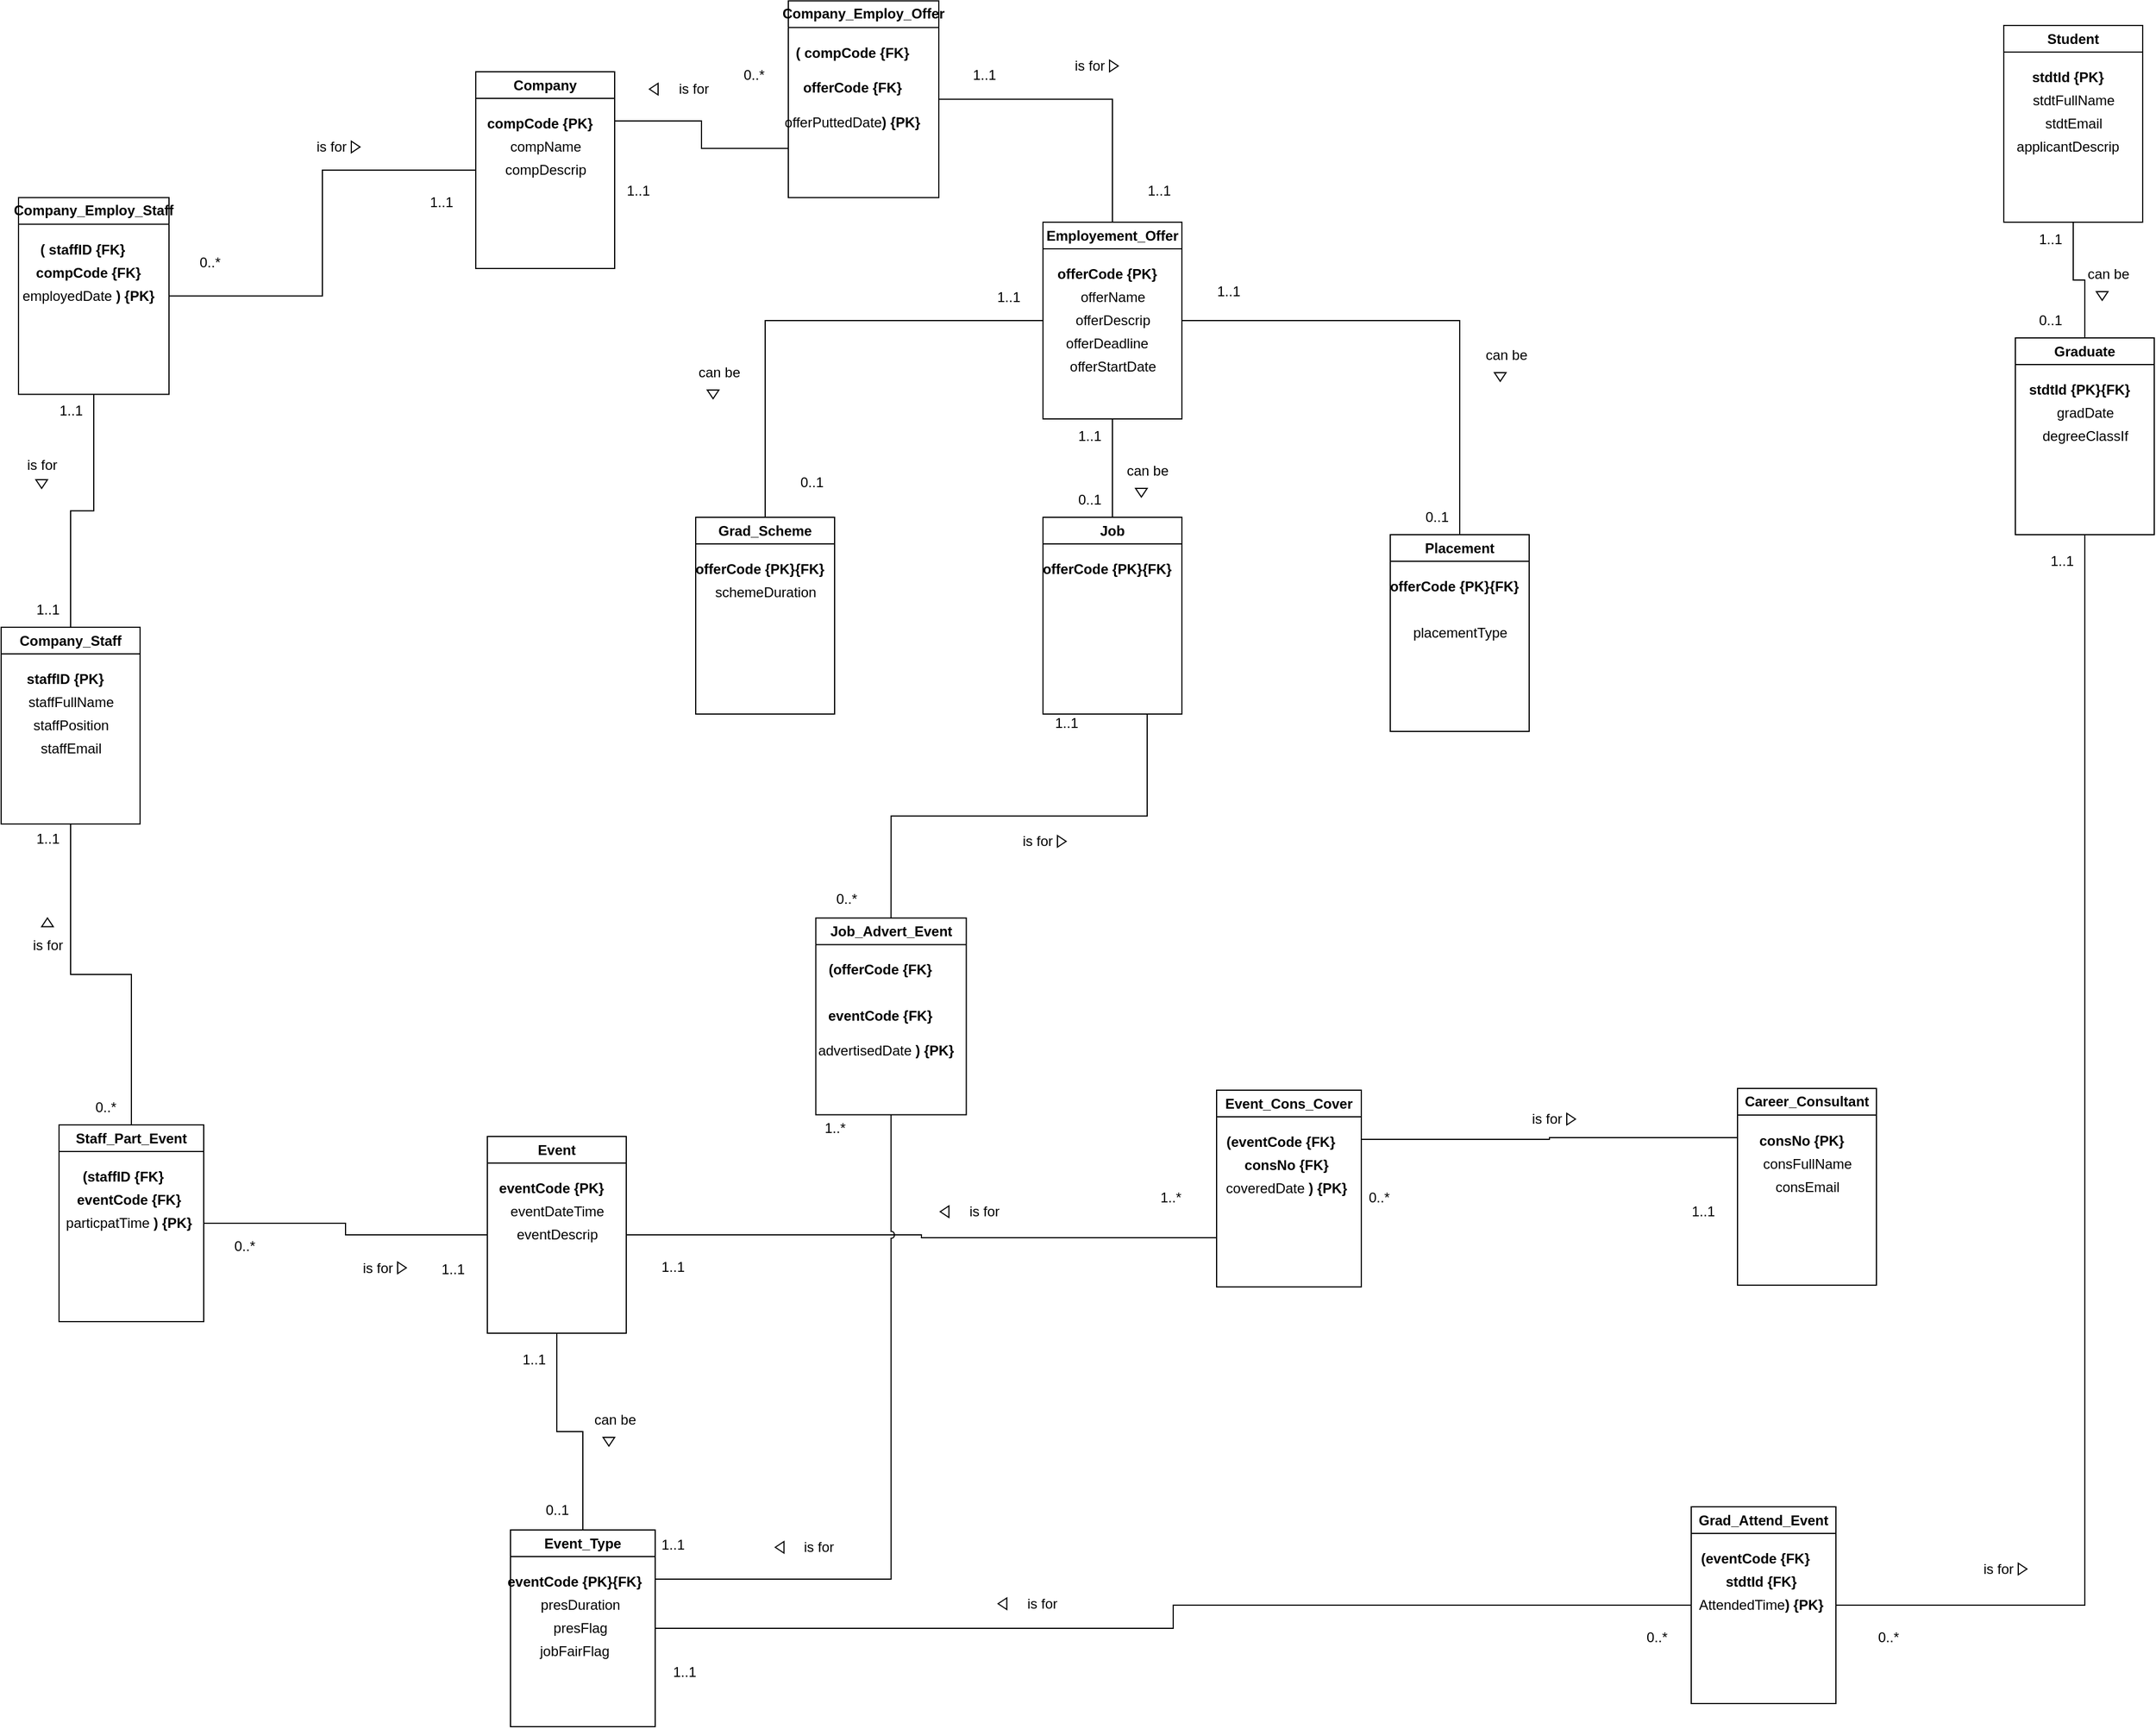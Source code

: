 <mxfile version="22.0.8" type="github">
  <diagram name="Page-1" id="ZAr_GPmGQVrzsvk-o8Pz">
    <mxGraphModel dx="3360" dy="885" grid="1" gridSize="10" guides="1" tooltips="1" connect="1" arrows="1" fold="1" page="1" pageScale="1" pageWidth="850" pageHeight="1100" math="0" shadow="0">
      <root>
        <mxCell id="0" />
        <mxCell id="1" parent="0" />
        <mxCell id="DEqithjVgVx6LrZr1O4x-13" style="edgeStyle=orthogonalEdgeStyle;rounded=0;orthogonalLoop=1;jettySize=auto;html=1;exitX=0.5;exitY=1;exitDx=0;exitDy=0;entryX=0.5;entryY=0;entryDx=0;entryDy=0;endArrow=none;endFill=0;jumpStyle=arc;" edge="1" parent="1" source="DEqithjVgVx6LrZr1O4x-1" target="DEqithjVgVx6LrZr1O4x-8">
          <mxGeometry relative="1" as="geometry" />
        </mxCell>
        <mxCell id="DEqithjVgVx6LrZr1O4x-1" value="Student" style="swimlane;whiteSpace=wrap;html=1;" vertex="1" parent="1">
          <mxGeometry x="690" y="40" width="120" height="170" as="geometry" />
        </mxCell>
        <mxCell id="DEqithjVgVx6LrZr1O4x-2" value="&lt;b&gt;stdtId {PK}&lt;/b&gt;" style="text;html=1;align=center;verticalAlign=middle;resizable=0;points=[];autosize=1;strokeColor=none;fillColor=none;" vertex="1" parent="DEqithjVgVx6LrZr1O4x-1">
          <mxGeometry x="10" y="30" width="90" height="30" as="geometry" />
        </mxCell>
        <mxCell id="DEqithjVgVx6LrZr1O4x-3" value="stdtFullName" style="text;html=1;align=center;verticalAlign=middle;resizable=0;points=[];autosize=1;strokeColor=none;fillColor=none;" vertex="1" parent="DEqithjVgVx6LrZr1O4x-1">
          <mxGeometry x="15" y="50" width="90" height="30" as="geometry" />
        </mxCell>
        <mxCell id="DEqithjVgVx6LrZr1O4x-4" value="stdtEmail" style="text;html=1;align=center;verticalAlign=middle;resizable=0;points=[];autosize=1;strokeColor=none;fillColor=none;" vertex="1" parent="DEqithjVgVx6LrZr1O4x-1">
          <mxGeometry x="25" y="70" width="70" height="30" as="geometry" />
        </mxCell>
        <mxCell id="DEqithjVgVx6LrZr1O4x-5" value="applicantDescrip" style="text;html=1;align=center;verticalAlign=middle;resizable=0;points=[];autosize=1;strokeColor=none;fillColor=none;" vertex="1" parent="DEqithjVgVx6LrZr1O4x-1">
          <mxGeometry y="90" width="110" height="30" as="geometry" />
        </mxCell>
        <mxCell id="DEqithjVgVx6LrZr1O4x-8" value="Graduate" style="swimlane;whiteSpace=wrap;html=1;" vertex="1" parent="1">
          <mxGeometry x="700" y="310" width="120" height="170" as="geometry" />
        </mxCell>
        <mxCell id="DEqithjVgVx6LrZr1O4x-9" value="&lt;b&gt;stdtId {PK}{FK}&lt;/b&gt;" style="text;html=1;align=center;verticalAlign=middle;resizable=0;points=[];autosize=1;strokeColor=none;fillColor=none;" vertex="1" parent="DEqithjVgVx6LrZr1O4x-8">
          <mxGeometry y="30" width="110" height="30" as="geometry" />
        </mxCell>
        <mxCell id="DEqithjVgVx6LrZr1O4x-10" value="gradDate" style="text;html=1;align=center;verticalAlign=middle;resizable=0;points=[];autosize=1;strokeColor=none;fillColor=none;" vertex="1" parent="DEqithjVgVx6LrZr1O4x-8">
          <mxGeometry x="25" y="50" width="70" height="30" as="geometry" />
        </mxCell>
        <mxCell id="DEqithjVgVx6LrZr1O4x-11" value="degreeClassIf" style="text;html=1;align=center;verticalAlign=middle;resizable=0;points=[];autosize=1;strokeColor=none;fillColor=none;" vertex="1" parent="DEqithjVgVx6LrZr1O4x-8">
          <mxGeometry x="10" y="70" width="100" height="30" as="geometry" />
        </mxCell>
        <mxCell id="DEqithjVgVx6LrZr1O4x-14" value="" style="triangle;whiteSpace=wrap;html=1;direction=south;" vertex="1" parent="1">
          <mxGeometry x="770" y="270" width="10" height="7.5" as="geometry" />
        </mxCell>
        <mxCell id="DEqithjVgVx6LrZr1O4x-15" value="can be" style="text;html=1;align=center;verticalAlign=middle;resizable=0;points=[];autosize=1;strokeColor=none;fillColor=none;rotation=0;" vertex="1" parent="1">
          <mxGeometry x="750" y="240" width="60" height="30" as="geometry" />
        </mxCell>
        <mxCell id="DEqithjVgVx6LrZr1O4x-17" value="1..1" style="text;html=1;align=center;verticalAlign=middle;resizable=0;points=[];autosize=1;strokeColor=none;fillColor=none;" vertex="1" parent="1">
          <mxGeometry x="710" y="210" width="40" height="30" as="geometry" />
        </mxCell>
        <mxCell id="DEqithjVgVx6LrZr1O4x-18" value="0..1" style="text;html=1;align=center;verticalAlign=middle;resizable=0;points=[];autosize=1;strokeColor=none;fillColor=none;" vertex="1" parent="1">
          <mxGeometry x="710" y="280" width="40" height="30" as="geometry" />
        </mxCell>
        <mxCell id="DEqithjVgVx6LrZr1O4x-39" style="edgeStyle=orthogonalEdgeStyle;rounded=0;orthogonalLoop=1;jettySize=auto;html=1;exitX=0;exitY=0.5;exitDx=0;exitDy=0;entryX=0.5;entryY=0;entryDx=0;entryDy=0;endArrow=none;endFill=0;jumpStyle=arc;" edge="1" parent="1" source="DEqithjVgVx6LrZr1O4x-19" target="DEqithjVgVx6LrZr1O4x-24">
          <mxGeometry relative="1" as="geometry" />
        </mxCell>
        <mxCell id="DEqithjVgVx6LrZr1O4x-40" style="edgeStyle=orthogonalEdgeStyle;rounded=0;orthogonalLoop=1;jettySize=auto;html=1;exitX=0.5;exitY=1;exitDx=0;exitDy=0;entryX=0.5;entryY=0;entryDx=0;entryDy=0;endArrow=none;endFill=0;jumpStyle=arc;" edge="1" parent="1" source="DEqithjVgVx6LrZr1O4x-19" target="DEqithjVgVx6LrZr1O4x-29">
          <mxGeometry relative="1" as="geometry" />
        </mxCell>
        <mxCell id="DEqithjVgVx6LrZr1O4x-41" style="edgeStyle=orthogonalEdgeStyle;rounded=0;orthogonalLoop=1;jettySize=auto;html=1;exitX=1;exitY=0.5;exitDx=0;exitDy=0;entryX=0.5;entryY=0;entryDx=0;entryDy=0;endArrow=none;endFill=0;jumpStyle=arc;" edge="1" parent="1" source="DEqithjVgVx6LrZr1O4x-19" target="DEqithjVgVx6LrZr1O4x-34">
          <mxGeometry relative="1" as="geometry" />
        </mxCell>
        <mxCell id="DEqithjVgVx6LrZr1O4x-19" value="Employement_Offer" style="swimlane;whiteSpace=wrap;html=1;" vertex="1" parent="1">
          <mxGeometry x="-140" y="210" width="120" height="170" as="geometry" />
        </mxCell>
        <mxCell id="DEqithjVgVx6LrZr1O4x-20" value="&lt;b&gt;offerCode {PK}&lt;/b&gt;" style="text;html=1;align=center;verticalAlign=middle;resizable=0;points=[];autosize=1;strokeColor=none;fillColor=none;" vertex="1" parent="DEqithjVgVx6LrZr1O4x-19">
          <mxGeometry y="30" width="110" height="30" as="geometry" />
        </mxCell>
        <mxCell id="DEqithjVgVx6LrZr1O4x-21" value="offerName" style="text;html=1;align=center;verticalAlign=middle;resizable=0;points=[];autosize=1;strokeColor=none;fillColor=none;" vertex="1" parent="DEqithjVgVx6LrZr1O4x-19">
          <mxGeometry x="20" y="50" width="80" height="30" as="geometry" />
        </mxCell>
        <mxCell id="DEqithjVgVx6LrZr1O4x-22" value="offerDescrip" style="text;html=1;align=center;verticalAlign=middle;resizable=0;points=[];autosize=1;strokeColor=none;fillColor=none;" vertex="1" parent="DEqithjVgVx6LrZr1O4x-19">
          <mxGeometry x="15" y="70" width="90" height="30" as="geometry" />
        </mxCell>
        <mxCell id="DEqithjVgVx6LrZr1O4x-23" value="offerDeadline" style="text;html=1;align=center;verticalAlign=middle;resizable=0;points=[];autosize=1;strokeColor=none;fillColor=none;" vertex="1" parent="DEqithjVgVx6LrZr1O4x-19">
          <mxGeometry x="10" y="90" width="90" height="30" as="geometry" />
        </mxCell>
        <mxCell id="DEqithjVgVx6LrZr1O4x-42" value="offerStartDate" style="text;html=1;align=center;verticalAlign=middle;resizable=0;points=[];autosize=1;strokeColor=none;fillColor=none;" vertex="1" parent="DEqithjVgVx6LrZr1O4x-19">
          <mxGeometry x="10" y="110" width="100" height="30" as="geometry" />
        </mxCell>
        <mxCell id="DEqithjVgVx6LrZr1O4x-24" value="Grad_Scheme" style="swimlane;whiteSpace=wrap;html=1;" vertex="1" parent="1">
          <mxGeometry x="-440" y="465" width="120" height="170" as="geometry" />
        </mxCell>
        <mxCell id="DEqithjVgVx6LrZr1O4x-25" value="&lt;b style=&quot;border-color: var(--border-color);&quot;&gt;offerCode {PK}{FK}&lt;/b&gt;" style="text;html=1;align=center;verticalAlign=middle;resizable=0;points=[];autosize=1;strokeColor=none;fillColor=none;" vertex="1" parent="DEqithjVgVx6LrZr1O4x-24">
          <mxGeometry x="-10" y="30" width="130" height="30" as="geometry" />
        </mxCell>
        <mxCell id="DEqithjVgVx6LrZr1O4x-26" value="schemeDuration" style="text;html=1;align=center;verticalAlign=middle;resizable=0;points=[];autosize=1;strokeColor=none;fillColor=none;" vertex="1" parent="DEqithjVgVx6LrZr1O4x-24">
          <mxGeometry x="5" y="50" width="110" height="30" as="geometry" />
        </mxCell>
        <mxCell id="DEqithjVgVx6LrZr1O4x-29" value="Job" style="swimlane;whiteSpace=wrap;html=1;" vertex="1" parent="1">
          <mxGeometry x="-140" y="465" width="120" height="170" as="geometry" />
        </mxCell>
        <mxCell id="DEqithjVgVx6LrZr1O4x-30" value="&lt;b style=&quot;border-color: var(--border-color);&quot;&gt;offerCode {PK}{FK}&lt;/b&gt;" style="text;html=1;align=center;verticalAlign=middle;resizable=0;points=[];autosize=1;strokeColor=none;fillColor=none;" vertex="1" parent="DEqithjVgVx6LrZr1O4x-29">
          <mxGeometry x="-10" y="30" width="130" height="30" as="geometry" />
        </mxCell>
        <mxCell id="DEqithjVgVx6LrZr1O4x-34" value="Placement" style="swimlane;whiteSpace=wrap;html=1;" vertex="1" parent="1">
          <mxGeometry x="160" y="480" width="120" height="170" as="geometry" />
        </mxCell>
        <mxCell id="DEqithjVgVx6LrZr1O4x-35" value="&lt;b style=&quot;border-color: var(--border-color);&quot;&gt;offerCode {PK}{FK}&lt;/b&gt;" style="text;html=1;align=center;verticalAlign=middle;resizable=0;points=[];autosize=1;strokeColor=none;fillColor=none;" vertex="1" parent="DEqithjVgVx6LrZr1O4x-34">
          <mxGeometry x="-10" y="30" width="130" height="30" as="geometry" />
        </mxCell>
        <mxCell id="DEqithjVgVx6LrZr1O4x-37" value="placementType" style="text;html=1;align=center;verticalAlign=middle;resizable=0;points=[];autosize=1;strokeColor=none;fillColor=none;" vertex="1" parent="DEqithjVgVx6LrZr1O4x-34">
          <mxGeometry x="10" y="70" width="100" height="30" as="geometry" />
        </mxCell>
        <mxCell id="DEqithjVgVx6LrZr1O4x-43" value="" style="triangle;whiteSpace=wrap;html=1;direction=south;" vertex="1" parent="1">
          <mxGeometry x="250" y="340" width="10" height="7.5" as="geometry" />
        </mxCell>
        <mxCell id="DEqithjVgVx6LrZr1O4x-44" value="can be" style="text;html=1;align=center;verticalAlign=middle;resizable=0;points=[];autosize=1;strokeColor=none;fillColor=none;rotation=0;" vertex="1" parent="1">
          <mxGeometry x="230" y="310" width="60" height="30" as="geometry" />
        </mxCell>
        <mxCell id="DEqithjVgVx6LrZr1O4x-45" value="" style="triangle;whiteSpace=wrap;html=1;direction=south;" vertex="1" parent="1">
          <mxGeometry x="-430" y="355" width="10" height="7.5" as="geometry" />
        </mxCell>
        <mxCell id="DEqithjVgVx6LrZr1O4x-46" value="can be" style="text;html=1;align=center;verticalAlign=middle;resizable=0;points=[];autosize=1;strokeColor=none;fillColor=none;rotation=0;" vertex="1" parent="1">
          <mxGeometry x="-450" y="325" width="60" height="30" as="geometry" />
        </mxCell>
        <mxCell id="DEqithjVgVx6LrZr1O4x-47" value="" style="triangle;whiteSpace=wrap;html=1;direction=south;" vertex="1" parent="1">
          <mxGeometry x="-60" y="440" width="10" height="7.5" as="geometry" />
        </mxCell>
        <mxCell id="DEqithjVgVx6LrZr1O4x-48" value="can be" style="text;html=1;align=center;verticalAlign=middle;resizable=0;points=[];autosize=1;strokeColor=none;fillColor=none;rotation=0;" vertex="1" parent="1">
          <mxGeometry x="-80" y="410" width="60" height="30" as="geometry" />
        </mxCell>
        <mxCell id="DEqithjVgVx6LrZr1O4x-49" value="1..1" style="text;html=1;align=center;verticalAlign=middle;resizable=0;points=[];autosize=1;strokeColor=none;fillColor=none;" vertex="1" parent="1">
          <mxGeometry y="255" width="40" height="30" as="geometry" />
        </mxCell>
        <mxCell id="DEqithjVgVx6LrZr1O4x-50" value="0..1" style="text;html=1;align=center;verticalAlign=middle;resizable=0;points=[];autosize=1;strokeColor=none;fillColor=none;" vertex="1" parent="1">
          <mxGeometry x="180" y="450" width="40" height="30" as="geometry" />
        </mxCell>
        <mxCell id="DEqithjVgVx6LrZr1O4x-51" value="0..1" style="text;html=1;align=center;verticalAlign=middle;resizable=0;points=[];autosize=1;strokeColor=none;fillColor=none;" vertex="1" parent="1">
          <mxGeometry x="-120" y="435" width="40" height="30" as="geometry" />
        </mxCell>
        <mxCell id="DEqithjVgVx6LrZr1O4x-53" value="1..1" style="text;html=1;align=center;verticalAlign=middle;resizable=0;points=[];autosize=1;strokeColor=none;fillColor=none;" vertex="1" parent="1">
          <mxGeometry x="-120" y="380" width="40" height="30" as="geometry" />
        </mxCell>
        <mxCell id="DEqithjVgVx6LrZr1O4x-54" value="0..1" style="text;html=1;align=center;verticalAlign=middle;resizable=0;points=[];autosize=1;strokeColor=none;fillColor=none;" vertex="1" parent="1">
          <mxGeometry x="-360" y="420" width="40" height="30" as="geometry" />
        </mxCell>
        <mxCell id="DEqithjVgVx6LrZr1O4x-55" value="1..1" style="text;html=1;align=center;verticalAlign=middle;resizable=0;points=[];autosize=1;strokeColor=none;fillColor=none;" vertex="1" parent="1">
          <mxGeometry x="-190" y="260" width="40" height="30" as="geometry" />
        </mxCell>
        <mxCell id="DEqithjVgVx6LrZr1O4x-74" style="edgeStyle=orthogonalEdgeStyle;rounded=0;orthogonalLoop=1;jettySize=auto;html=1;exitX=0.5;exitY=1;exitDx=0;exitDy=0;jumpStyle=arc;endArrow=none;endFill=0;" edge="1" parent="1" source="DEqithjVgVx6LrZr1O4x-56" target="DEqithjVgVx6LrZr1O4x-68">
          <mxGeometry relative="1" as="geometry" />
        </mxCell>
        <mxCell id="DEqithjVgVx6LrZr1O4x-127" style="edgeStyle=orthogonalEdgeStyle;rounded=0;orthogonalLoop=1;jettySize=auto;html=1;exitX=1;exitY=0.5;exitDx=0;exitDy=0;entryX=0;entryY=0.75;entryDx=0;entryDy=0;endArrow=none;endFill=0;jumpStyle=arc;" edge="1" parent="1" source="DEqithjVgVx6LrZr1O4x-56" target="DEqithjVgVx6LrZr1O4x-119">
          <mxGeometry relative="1" as="geometry" />
        </mxCell>
        <mxCell id="DEqithjVgVx6LrZr1O4x-56" value="Event" style="swimlane;whiteSpace=wrap;html=1;" vertex="1" parent="1">
          <mxGeometry x="-620" y="1000" width="120" height="170" as="geometry" />
        </mxCell>
        <mxCell id="DEqithjVgVx6LrZr1O4x-57" value="&lt;b&gt;eventCode {PK}&lt;/b&gt;" style="text;html=1;align=center;verticalAlign=middle;resizable=0;points=[];autosize=1;strokeColor=none;fillColor=none;" vertex="1" parent="DEqithjVgVx6LrZr1O4x-56">
          <mxGeometry y="30" width="110" height="30" as="geometry" />
        </mxCell>
        <mxCell id="DEqithjVgVx6LrZr1O4x-58" value="eventDateTime" style="text;html=1;align=center;verticalAlign=middle;resizable=0;points=[];autosize=1;strokeColor=none;fillColor=none;" vertex="1" parent="DEqithjVgVx6LrZr1O4x-56">
          <mxGeometry x="10" y="50" width="100" height="30" as="geometry" />
        </mxCell>
        <mxCell id="DEqithjVgVx6LrZr1O4x-59" value="eventDescrip" style="text;html=1;align=center;verticalAlign=middle;resizable=0;points=[];autosize=1;strokeColor=none;fillColor=none;" vertex="1" parent="DEqithjVgVx6LrZr1O4x-56">
          <mxGeometry x="15" y="70" width="90" height="30" as="geometry" />
        </mxCell>
        <mxCell id="DEqithjVgVx6LrZr1O4x-85" style="edgeStyle=orthogonalEdgeStyle;rounded=0;orthogonalLoop=1;jettySize=auto;html=1;exitX=1;exitY=0.5;exitDx=0;exitDy=0;entryX=0;entryY=0.5;entryDx=0;entryDy=0;endArrow=none;endFill=0;jumpStyle=arc;" edge="1" parent="1" source="DEqithjVgVx6LrZr1O4x-68" target="DEqithjVgVx6LrZr1O4x-79">
          <mxGeometry relative="1" as="geometry" />
        </mxCell>
        <mxCell id="DEqithjVgVx6LrZr1O4x-143" style="edgeStyle=orthogonalEdgeStyle;rounded=0;orthogonalLoop=1;jettySize=auto;html=1;exitX=1;exitY=0.25;exitDx=0;exitDy=0;entryX=0.5;entryY=1;entryDx=0;entryDy=0;endArrow=none;endFill=0;jumpStyle=arc;" edge="1" parent="1" source="DEqithjVgVx6LrZr1O4x-68" target="DEqithjVgVx6LrZr1O4x-135">
          <mxGeometry relative="1" as="geometry" />
        </mxCell>
        <mxCell id="DEqithjVgVx6LrZr1O4x-68" value="Event_Type" style="swimlane;whiteSpace=wrap;html=1;" vertex="1" parent="1">
          <mxGeometry x="-600" y="1340" width="125" height="170" as="geometry" />
        </mxCell>
        <mxCell id="DEqithjVgVx6LrZr1O4x-69" value="&lt;b&gt;eventCode {PK}{FK}&lt;/b&gt;" style="text;html=1;align=center;verticalAlign=middle;resizable=0;points=[];autosize=1;strokeColor=none;fillColor=none;" vertex="1" parent="DEqithjVgVx6LrZr1O4x-68">
          <mxGeometry x="-15" y="30" width="140" height="30" as="geometry" />
        </mxCell>
        <mxCell id="DEqithjVgVx6LrZr1O4x-70" value="presDuration" style="text;html=1;align=center;verticalAlign=middle;resizable=0;points=[];autosize=1;strokeColor=none;fillColor=none;" vertex="1" parent="DEqithjVgVx6LrZr1O4x-68">
          <mxGeometry x="15" y="50" width="90" height="30" as="geometry" />
        </mxCell>
        <mxCell id="DEqithjVgVx6LrZr1O4x-71" value="presFlag" style="text;html=1;align=center;verticalAlign=middle;resizable=0;points=[];autosize=1;strokeColor=none;fillColor=none;" vertex="1" parent="DEqithjVgVx6LrZr1O4x-68">
          <mxGeometry x="25" y="70" width="70" height="30" as="geometry" />
        </mxCell>
        <mxCell id="DEqithjVgVx6LrZr1O4x-72" value="jobFairFlag" style="text;html=1;align=center;verticalAlign=middle;resizable=0;points=[];autosize=1;strokeColor=none;fillColor=none;" vertex="1" parent="DEqithjVgVx6LrZr1O4x-68">
          <mxGeometry x="15" y="90" width="80" height="30" as="geometry" />
        </mxCell>
        <mxCell id="DEqithjVgVx6LrZr1O4x-75" value="" style="triangle;whiteSpace=wrap;html=1;direction=south;" vertex="1" parent="1">
          <mxGeometry x="-520" y="1260" width="10" height="7.5" as="geometry" />
        </mxCell>
        <mxCell id="DEqithjVgVx6LrZr1O4x-76" value="can be" style="text;html=1;align=center;verticalAlign=middle;resizable=0;points=[];autosize=1;strokeColor=none;fillColor=none;rotation=0;" vertex="1" parent="1">
          <mxGeometry x="-540" y="1230" width="60" height="30" as="geometry" />
        </mxCell>
        <mxCell id="DEqithjVgVx6LrZr1O4x-77" value="1..1" style="text;html=1;align=center;verticalAlign=middle;resizable=0;points=[];autosize=1;strokeColor=none;fillColor=none;" vertex="1" parent="1">
          <mxGeometry x="-600" y="1178" width="40" height="30" as="geometry" />
        </mxCell>
        <mxCell id="DEqithjVgVx6LrZr1O4x-78" value="0..1" style="text;html=1;align=center;verticalAlign=middle;resizable=0;points=[];autosize=1;strokeColor=none;fillColor=none;" vertex="1" parent="1">
          <mxGeometry x="-580" y="1308" width="40" height="30" as="geometry" />
        </mxCell>
        <mxCell id="DEqithjVgVx6LrZr1O4x-84" style="edgeStyle=orthogonalEdgeStyle;rounded=0;orthogonalLoop=1;jettySize=auto;html=1;entryX=0.5;entryY=1;entryDx=0;entryDy=0;endArrow=none;endFill=0;jumpStyle=arc;" edge="1" parent="1" source="DEqithjVgVx6LrZr1O4x-79" target="DEqithjVgVx6LrZr1O4x-8">
          <mxGeometry relative="1" as="geometry" />
        </mxCell>
        <mxCell id="DEqithjVgVx6LrZr1O4x-79" value="Grad_Attend_Event" style="swimlane;whiteSpace=wrap;html=1;" vertex="1" parent="1">
          <mxGeometry x="420" y="1320" width="125" height="170" as="geometry" />
        </mxCell>
        <mxCell id="DEqithjVgVx6LrZr1O4x-80" value="&lt;b&gt;(eventCode {FK}&lt;/b&gt;" style="text;html=1;align=center;verticalAlign=middle;resizable=0;points=[];autosize=1;strokeColor=none;fillColor=none;" vertex="1" parent="DEqithjVgVx6LrZr1O4x-79">
          <mxGeometry x="-5" y="30" width="120" height="30" as="geometry" />
        </mxCell>
        <mxCell id="DEqithjVgVx6LrZr1O4x-81" value="&lt;b style=&quot;border-color: var(--border-color);&quot;&gt;stdtId {FK}&lt;/b&gt;" style="text;html=1;align=center;verticalAlign=middle;resizable=0;points=[];autosize=1;strokeColor=none;fillColor=none;" vertex="1" parent="DEqithjVgVx6LrZr1O4x-79">
          <mxGeometry x="20" y="50" width="80" height="30" as="geometry" />
        </mxCell>
        <mxCell id="DEqithjVgVx6LrZr1O4x-82" value="AttendedTime&lt;b&gt;) {PK}&lt;/b&gt;" style="text;html=1;align=center;verticalAlign=middle;resizable=0;points=[];autosize=1;strokeColor=none;fillColor=none;" vertex="1" parent="DEqithjVgVx6LrZr1O4x-79">
          <mxGeometry x="-5" y="70" width="130" height="30" as="geometry" />
        </mxCell>
        <mxCell id="DEqithjVgVx6LrZr1O4x-86" value="1..1" style="text;html=1;align=center;verticalAlign=middle;resizable=0;points=[];autosize=1;strokeColor=none;fillColor=none;" vertex="1" parent="1">
          <mxGeometry x="-470" y="1448" width="40" height="30" as="geometry" />
        </mxCell>
        <mxCell id="DEqithjVgVx6LrZr1O4x-87" value="0..*" style="text;html=1;align=center;verticalAlign=middle;resizable=0;points=[];autosize=1;strokeColor=none;fillColor=none;" vertex="1" parent="1">
          <mxGeometry x="370" y="1418" width="40" height="30" as="geometry" />
        </mxCell>
        <mxCell id="DEqithjVgVx6LrZr1O4x-88" value="0..*" style="text;html=1;align=center;verticalAlign=middle;resizable=0;points=[];autosize=1;strokeColor=none;fillColor=none;" vertex="1" parent="1">
          <mxGeometry x="570" y="1418" width="40" height="30" as="geometry" />
        </mxCell>
        <mxCell id="DEqithjVgVx6LrZr1O4x-89" value="1..1" style="text;html=1;align=center;verticalAlign=middle;resizable=0;points=[];autosize=1;strokeColor=none;fillColor=none;" vertex="1" parent="1">
          <mxGeometry x="720" y="488" width="40" height="30" as="geometry" />
        </mxCell>
        <mxCell id="DEqithjVgVx6LrZr1O4x-90" value="" style="triangle;whiteSpace=wrap;html=1;direction=west;" vertex="1" parent="1">
          <mxGeometry x="-178.75" y="1398.75" width="7.5" height="10" as="geometry" />
        </mxCell>
        <mxCell id="DEqithjVgVx6LrZr1O4x-91" value="is for" style="text;html=1;align=center;verticalAlign=middle;resizable=0;points=[];autosize=1;strokeColor=none;fillColor=none;rotation=0;" vertex="1" parent="1">
          <mxGeometry x="-166.25" y="1388.75" width="50" height="30" as="geometry" />
        </mxCell>
        <mxCell id="DEqithjVgVx6LrZr1O4x-92" value="is for" style="text;html=1;align=center;verticalAlign=middle;resizable=0;points=[];autosize=1;strokeColor=none;fillColor=none;rotation=0;" vertex="1" parent="1">
          <mxGeometry x="660" y="1358.75" width="50" height="30" as="geometry" />
        </mxCell>
        <mxCell id="DEqithjVgVx6LrZr1O4x-93" value="" style="triangle;whiteSpace=wrap;html=1;direction=east;" vertex="1" parent="1">
          <mxGeometry x="702.5" y="1368.75" width="7.5" height="10" as="geometry" />
        </mxCell>
        <mxCell id="DEqithjVgVx6LrZr1O4x-94" value="Company_Staff" style="swimlane;whiteSpace=wrap;html=1;" vertex="1" parent="1">
          <mxGeometry x="-1040" y="560" width="120" height="170" as="geometry" />
        </mxCell>
        <mxCell id="DEqithjVgVx6LrZr1O4x-95" value="&lt;b&gt;staffID {PK}&lt;/b&gt;" style="text;html=1;align=center;verticalAlign=middle;resizable=0;points=[];autosize=1;strokeColor=none;fillColor=none;" vertex="1" parent="DEqithjVgVx6LrZr1O4x-94">
          <mxGeometry x="10" y="30" width="90" height="30" as="geometry" />
        </mxCell>
        <mxCell id="DEqithjVgVx6LrZr1O4x-96" value="staffFullName" style="text;html=1;align=center;verticalAlign=middle;resizable=0;points=[];autosize=1;strokeColor=none;fillColor=none;" vertex="1" parent="DEqithjVgVx6LrZr1O4x-94">
          <mxGeometry x="10" y="50" width="100" height="30" as="geometry" />
        </mxCell>
        <mxCell id="DEqithjVgVx6LrZr1O4x-97" value="staffPosition" style="text;html=1;align=center;verticalAlign=middle;resizable=0;points=[];autosize=1;strokeColor=none;fillColor=none;" vertex="1" parent="DEqithjVgVx6LrZr1O4x-94">
          <mxGeometry x="15" y="70" width="90" height="30" as="geometry" />
        </mxCell>
        <mxCell id="DEqithjVgVx6LrZr1O4x-98" value="staffEmail" style="text;html=1;align=center;verticalAlign=middle;resizable=0;points=[];autosize=1;strokeColor=none;fillColor=none;" vertex="1" parent="DEqithjVgVx6LrZr1O4x-94">
          <mxGeometry x="20" y="90" width="80" height="30" as="geometry" />
        </mxCell>
        <mxCell id="DEqithjVgVx6LrZr1O4x-104" style="edgeStyle=orthogonalEdgeStyle;rounded=0;orthogonalLoop=1;jettySize=auto;html=1;exitX=0.5;exitY=0;exitDx=0;exitDy=0;entryX=0.5;entryY=1;entryDx=0;entryDy=0;endArrow=none;endFill=0;jumpStyle=arc;" edge="1" parent="1" source="DEqithjVgVx6LrZr1O4x-99" target="DEqithjVgVx6LrZr1O4x-94">
          <mxGeometry relative="1" as="geometry" />
        </mxCell>
        <mxCell id="DEqithjVgVx6LrZr1O4x-99" value="Staff_Part_Event" style="swimlane;whiteSpace=wrap;html=1;startSize=23;" vertex="1" parent="1">
          <mxGeometry x="-990" y="990" width="125" height="170" as="geometry" />
        </mxCell>
        <mxCell id="DEqithjVgVx6LrZr1O4x-100" value="&lt;b&gt;(staffID {FK}&lt;/b&gt;" style="text;html=1;align=center;verticalAlign=middle;resizable=0;points=[];autosize=1;strokeColor=none;fillColor=none;" vertex="1" parent="DEqithjVgVx6LrZr1O4x-99">
          <mxGeometry x="10" y="30" width="90" height="30" as="geometry" />
        </mxCell>
        <mxCell id="DEqithjVgVx6LrZr1O4x-101" value="&lt;b&gt;eventCode {FK}&lt;/b&gt;" style="text;html=1;align=center;verticalAlign=middle;resizable=0;points=[];autosize=1;strokeColor=none;fillColor=none;" vertex="1" parent="DEqithjVgVx6LrZr1O4x-99">
          <mxGeometry x="5" y="50" width="110" height="30" as="geometry" />
        </mxCell>
        <mxCell id="DEqithjVgVx6LrZr1O4x-102" value="particpatTime &lt;b&gt;) {PK}&lt;/b&gt;" style="text;html=1;align=center;verticalAlign=middle;resizable=0;points=[];autosize=1;strokeColor=none;fillColor=none;" vertex="1" parent="DEqithjVgVx6LrZr1O4x-99">
          <mxGeometry x="-5" y="70" width="130" height="30" as="geometry" />
        </mxCell>
        <mxCell id="DEqithjVgVx6LrZr1O4x-105" style="edgeStyle=orthogonalEdgeStyle;rounded=0;orthogonalLoop=1;jettySize=auto;html=1;entryX=0;entryY=0.5;entryDx=0;entryDy=0;endArrow=none;endFill=0;jumpStyle=arc;" edge="1" parent="1" source="DEqithjVgVx6LrZr1O4x-102" target="DEqithjVgVx6LrZr1O4x-56">
          <mxGeometry relative="1" as="geometry" />
        </mxCell>
        <mxCell id="DEqithjVgVx6LrZr1O4x-106" value="1..1" style="text;html=1;align=center;verticalAlign=middle;resizable=0;points=[];autosize=1;strokeColor=none;fillColor=none;" vertex="1" parent="1">
          <mxGeometry x="-1020" y="728" width="40" height="30" as="geometry" />
        </mxCell>
        <mxCell id="DEqithjVgVx6LrZr1O4x-107" value="1..1" style="text;html=1;align=center;verticalAlign=middle;resizable=0;points=[];autosize=1;strokeColor=none;fillColor=none;" vertex="1" parent="1">
          <mxGeometry x="-670" y="1100" width="40" height="30" as="geometry" />
        </mxCell>
        <mxCell id="DEqithjVgVx6LrZr1O4x-108" value="0..*" style="text;html=1;align=center;verticalAlign=middle;resizable=0;points=[];autosize=1;strokeColor=none;fillColor=none;" vertex="1" parent="1">
          <mxGeometry x="-850" y="1080" width="40" height="30" as="geometry" />
        </mxCell>
        <mxCell id="DEqithjVgVx6LrZr1O4x-109" value="0..*" style="text;html=1;align=center;verticalAlign=middle;resizable=0;points=[];autosize=1;strokeColor=none;fillColor=none;" vertex="1" parent="1">
          <mxGeometry x="-970" y="960" width="40" height="30" as="geometry" />
        </mxCell>
        <mxCell id="DEqithjVgVx6LrZr1O4x-111" value="is for" style="text;html=1;align=center;verticalAlign=middle;resizable=0;points=[];autosize=1;strokeColor=none;fillColor=none;rotation=0;" vertex="1" parent="1">
          <mxGeometry x="-1025" y="820" width="50" height="30" as="geometry" />
        </mxCell>
        <mxCell id="DEqithjVgVx6LrZr1O4x-112" value="" style="triangle;whiteSpace=wrap;html=1;direction=north;" vertex="1" parent="1">
          <mxGeometry x="-1005" y="811.25" width="10" height="7.5" as="geometry" />
        </mxCell>
        <mxCell id="DEqithjVgVx6LrZr1O4x-113" value="is for" style="text;html=1;align=center;verticalAlign=middle;resizable=0;points=[];autosize=1;strokeColor=none;fillColor=none;rotation=0;" vertex="1" parent="1">
          <mxGeometry x="-740" y="1098.5" width="50" height="30" as="geometry" />
        </mxCell>
        <mxCell id="DEqithjVgVx6LrZr1O4x-114" value="" style="triangle;whiteSpace=wrap;html=1;direction=east;" vertex="1" parent="1">
          <mxGeometry x="-697.5" y="1108.5" width="7.5" height="10" as="geometry" />
        </mxCell>
        <mxCell id="DEqithjVgVx6LrZr1O4x-115" value="Career_Consultant" style="swimlane;whiteSpace=wrap;html=1;" vertex="1" parent="1">
          <mxGeometry x="460" y="958.5" width="120" height="170" as="geometry" />
        </mxCell>
        <mxCell id="DEqithjVgVx6LrZr1O4x-116" value="&lt;b&gt;consNo {PK}&lt;/b&gt;" style="text;html=1;align=center;verticalAlign=middle;resizable=0;points=[];autosize=1;strokeColor=none;fillColor=none;" vertex="1" parent="DEqithjVgVx6LrZr1O4x-115">
          <mxGeometry x="5" y="30" width="100" height="30" as="geometry" />
        </mxCell>
        <mxCell id="DEqithjVgVx6LrZr1O4x-117" value="consFullName" style="text;html=1;align=center;verticalAlign=middle;resizable=0;points=[];autosize=1;strokeColor=none;fillColor=none;" vertex="1" parent="DEqithjVgVx6LrZr1O4x-115">
          <mxGeometry x="10" y="50" width="100" height="30" as="geometry" />
        </mxCell>
        <mxCell id="DEqithjVgVx6LrZr1O4x-118" value="consEmail" style="text;html=1;align=center;verticalAlign=middle;resizable=0;points=[];autosize=1;strokeColor=none;fillColor=none;" vertex="1" parent="DEqithjVgVx6LrZr1O4x-115">
          <mxGeometry x="20" y="70" width="80" height="30" as="geometry" />
        </mxCell>
        <mxCell id="DEqithjVgVx6LrZr1O4x-129" style="edgeStyle=orthogonalEdgeStyle;rounded=0;orthogonalLoop=1;jettySize=auto;html=1;exitX=1;exitY=0.25;exitDx=0;exitDy=0;entryX=0;entryY=0.25;entryDx=0;entryDy=0;endArrow=none;endFill=0;jumpStyle=arc;" edge="1" parent="1" source="DEqithjVgVx6LrZr1O4x-119" target="DEqithjVgVx6LrZr1O4x-115">
          <mxGeometry relative="1" as="geometry" />
        </mxCell>
        <mxCell id="DEqithjVgVx6LrZr1O4x-119" value="Event_Cons_Cover" style="swimlane;whiteSpace=wrap;html=1;" vertex="1" parent="1">
          <mxGeometry x="10" y="960" width="125" height="170" as="geometry" />
        </mxCell>
        <mxCell id="DEqithjVgVx6LrZr1O4x-120" value="&lt;b&gt;(eventCode {FK}&lt;/b&gt;" style="text;html=1;align=center;verticalAlign=middle;resizable=0;points=[];autosize=1;strokeColor=none;fillColor=none;" vertex="1" parent="DEqithjVgVx6LrZr1O4x-119">
          <mxGeometry x="-5" y="30" width="120" height="30" as="geometry" />
        </mxCell>
        <mxCell id="DEqithjVgVx6LrZr1O4x-121" value="&lt;b&gt;consNo {FK}&lt;/b&gt;" style="text;html=1;align=center;verticalAlign=middle;resizable=0;points=[];autosize=1;strokeColor=none;fillColor=none;" vertex="1" parent="DEqithjVgVx6LrZr1O4x-119">
          <mxGeometry x="10" y="50" width="100" height="30" as="geometry" />
        </mxCell>
        <mxCell id="DEqithjVgVx6LrZr1O4x-122" value="coveredDate &lt;b&gt;) {PK}&lt;/b&gt;" style="text;html=1;align=center;verticalAlign=middle;resizable=0;points=[];autosize=1;strokeColor=none;fillColor=none;" vertex="1" parent="DEqithjVgVx6LrZr1O4x-119">
          <mxGeometry x="-5" y="70" width="130" height="30" as="geometry" />
        </mxCell>
        <mxCell id="DEqithjVgVx6LrZr1O4x-123" value="0..*" style="text;html=1;align=center;verticalAlign=middle;resizable=0;points=[];autosize=1;strokeColor=none;fillColor=none;" vertex="1" parent="1">
          <mxGeometry x="130" y="1038" width="40" height="30" as="geometry" />
        </mxCell>
        <mxCell id="DEqithjVgVx6LrZr1O4x-124" value="1..*" style="text;html=1;align=center;verticalAlign=middle;resizable=0;points=[];autosize=1;strokeColor=none;fillColor=none;" vertex="1" parent="1">
          <mxGeometry x="-50" y="1038" width="40" height="30" as="geometry" />
        </mxCell>
        <mxCell id="DEqithjVgVx6LrZr1O4x-125" value="1..1" style="text;html=1;align=center;verticalAlign=middle;resizable=0;points=[];autosize=1;strokeColor=none;fillColor=none;" vertex="1" parent="1">
          <mxGeometry x="-480" y="1098" width="40" height="30" as="geometry" />
        </mxCell>
        <mxCell id="DEqithjVgVx6LrZr1O4x-126" value="1..1" style="text;html=1;align=center;verticalAlign=middle;resizable=0;points=[];autosize=1;strokeColor=none;fillColor=none;" vertex="1" parent="1">
          <mxGeometry x="410" y="1050" width="40" height="30" as="geometry" />
        </mxCell>
        <mxCell id="DEqithjVgVx6LrZr1O4x-130" value="" style="triangle;whiteSpace=wrap;html=1;direction=west;" vertex="1" parent="1">
          <mxGeometry x="-228.75" y="1060" width="7.5" height="10" as="geometry" />
        </mxCell>
        <mxCell id="DEqithjVgVx6LrZr1O4x-131" value="is for" style="text;html=1;align=center;verticalAlign=middle;resizable=0;points=[];autosize=1;strokeColor=none;fillColor=none;rotation=0;" vertex="1" parent="1">
          <mxGeometry x="-216.25" y="1050" width="50" height="30" as="geometry" />
        </mxCell>
        <mxCell id="DEqithjVgVx6LrZr1O4x-132" value="is for" style="text;html=1;align=center;verticalAlign=middle;resizable=0;points=[];autosize=1;strokeColor=none;fillColor=none;rotation=0;" vertex="1" parent="1">
          <mxGeometry x="270" y="970" width="50" height="30" as="geometry" />
        </mxCell>
        <mxCell id="DEqithjVgVx6LrZr1O4x-133" value="" style="triangle;whiteSpace=wrap;html=1;direction=east;" vertex="1" parent="1">
          <mxGeometry x="312.5" y="980" width="7.5" height="10" as="geometry" />
        </mxCell>
        <mxCell id="DEqithjVgVx6LrZr1O4x-146" style="edgeStyle=orthogonalEdgeStyle;rounded=0;orthogonalLoop=1;jettySize=auto;html=1;exitX=0.5;exitY=0;exitDx=0;exitDy=0;entryX=0.75;entryY=1;entryDx=0;entryDy=0;endArrow=none;endFill=0;jumpStyle=arc;" edge="1" parent="1" source="DEqithjVgVx6LrZr1O4x-135" target="DEqithjVgVx6LrZr1O4x-29">
          <mxGeometry relative="1" as="geometry" />
        </mxCell>
        <mxCell id="DEqithjVgVx6LrZr1O4x-135" value="Job_Advert_Event" style="swimlane;whiteSpace=wrap;html=1;" vertex="1" parent="1">
          <mxGeometry x="-336.25" y="811.25" width="130" height="170" as="geometry" />
        </mxCell>
        <mxCell id="DEqithjVgVx6LrZr1O4x-136" value="&lt;b style=&quot;border-color: var(--border-color);&quot;&gt;(offerCode {FK}&lt;/b&gt;" style="text;html=1;align=center;verticalAlign=middle;resizable=0;points=[];autosize=1;strokeColor=none;fillColor=none;" vertex="1" parent="DEqithjVgVx6LrZr1O4x-135">
          <mxGeometry y="30" width="110" height="30" as="geometry" />
        </mxCell>
        <mxCell id="DEqithjVgVx6LrZr1O4x-137" value="&lt;b style=&quot;border-color: var(--border-color);&quot;&gt;eventCode {FK}&lt;/b&gt;" style="text;html=1;align=center;verticalAlign=middle;resizable=0;points=[];autosize=1;strokeColor=none;fillColor=none;" vertex="1" parent="DEqithjVgVx6LrZr1O4x-135">
          <mxGeometry y="70" width="110" height="30" as="geometry" />
        </mxCell>
        <mxCell id="DEqithjVgVx6LrZr1O4x-138" value="advertisedDate &lt;b&gt;) {PK}&lt;/b&gt;" style="text;html=1;align=center;verticalAlign=middle;resizable=0;points=[];autosize=1;strokeColor=none;fillColor=none;" vertex="1" parent="DEqithjVgVx6LrZr1O4x-135">
          <mxGeometry x="-10" y="100" width="140" height="30" as="geometry" />
        </mxCell>
        <mxCell id="DEqithjVgVx6LrZr1O4x-139" value="1..*" style="text;html=1;align=center;verticalAlign=middle;resizable=0;points=[];autosize=1;strokeColor=none;fillColor=none;" vertex="1" parent="1">
          <mxGeometry x="-340" y="978" width="40" height="30" as="geometry" />
        </mxCell>
        <mxCell id="DEqithjVgVx6LrZr1O4x-140" value="0..*" style="text;html=1;align=center;verticalAlign=middle;resizable=0;points=[];autosize=1;strokeColor=none;fillColor=none;" vertex="1" parent="1">
          <mxGeometry x="-330" y="780" width="40" height="30" as="geometry" />
        </mxCell>
        <mxCell id="DEqithjVgVx6LrZr1O4x-141" value="1..1" style="text;html=1;align=center;verticalAlign=middle;resizable=0;points=[];autosize=1;strokeColor=none;fillColor=none;" vertex="1" parent="1">
          <mxGeometry x="-140" y="628" width="40" height="30" as="geometry" />
        </mxCell>
        <mxCell id="DEqithjVgVx6LrZr1O4x-142" value="1..1" style="text;html=1;align=center;verticalAlign=middle;resizable=0;points=[];autosize=1;strokeColor=none;fillColor=none;" vertex="1" parent="1">
          <mxGeometry x="-480" y="1338" width="40" height="30" as="geometry" />
        </mxCell>
        <mxCell id="DEqithjVgVx6LrZr1O4x-144" value="is for" style="text;html=1;align=center;verticalAlign=middle;resizable=0;points=[];autosize=1;strokeColor=none;fillColor=none;rotation=0;" vertex="1" parent="1">
          <mxGeometry x="-358.75" y="1340" width="50" height="30" as="geometry" />
        </mxCell>
        <mxCell id="DEqithjVgVx6LrZr1O4x-145" value="" style="triangle;whiteSpace=wrap;html=1;direction=west;" vertex="1" parent="1">
          <mxGeometry x="-371.25" y="1350" width="7.5" height="10" as="geometry" />
        </mxCell>
        <mxCell id="DEqithjVgVx6LrZr1O4x-147" value="is for" style="text;html=1;align=center;verticalAlign=middle;resizable=0;points=[];autosize=1;strokeColor=none;fillColor=none;rotation=0;" vertex="1" parent="1">
          <mxGeometry x="-170" y="730" width="50" height="30" as="geometry" />
        </mxCell>
        <mxCell id="DEqithjVgVx6LrZr1O4x-148" value="" style="triangle;whiteSpace=wrap;html=1;direction=east;" vertex="1" parent="1">
          <mxGeometry x="-127.5" y="740" width="7.5" height="10" as="geometry" />
        </mxCell>
        <mxCell id="DEqithjVgVx6LrZr1O4x-159" style="edgeStyle=orthogonalEdgeStyle;rounded=0;orthogonalLoop=1;jettySize=auto;html=1;exitX=0.5;exitY=1;exitDx=0;exitDy=0;entryX=0.5;entryY=0;entryDx=0;entryDy=0;endArrow=none;endFill=0;jumpStyle=arc;" edge="1" parent="1" source="DEqithjVgVx6LrZr1O4x-149" target="DEqithjVgVx6LrZr1O4x-94">
          <mxGeometry relative="1" as="geometry" />
        </mxCell>
        <mxCell id="DEqithjVgVx6LrZr1O4x-149" value="Company_Employ_Staff" style="swimlane;whiteSpace=wrap;html=1;" vertex="1" parent="1">
          <mxGeometry x="-1025" y="188.75" width="130" height="170" as="geometry" />
        </mxCell>
        <mxCell id="DEqithjVgVx6LrZr1O4x-150" value="&lt;b&gt;( staffID {FK}&lt;/b&gt;" style="text;html=1;align=center;verticalAlign=middle;resizable=0;points=[];autosize=1;strokeColor=none;fillColor=none;" vertex="1" parent="DEqithjVgVx6LrZr1O4x-149">
          <mxGeometry x="5" y="30" width="100" height="30" as="geometry" />
        </mxCell>
        <mxCell id="DEqithjVgVx6LrZr1O4x-151" value="&lt;b style=&quot;border-color: var(--border-color);&quot;&gt;compCode {FK}&lt;/b&gt;" style="text;html=1;align=center;verticalAlign=middle;resizable=0;points=[];autosize=1;strokeColor=none;fillColor=none;" vertex="1" parent="DEqithjVgVx6LrZr1O4x-149">
          <mxGeometry x="5" y="50" width="110" height="30" as="geometry" />
        </mxCell>
        <mxCell id="DEqithjVgVx6LrZr1O4x-152" value="employedDate &lt;b&gt;) {PK}&lt;/b&gt;" style="text;html=1;align=center;verticalAlign=middle;resizable=0;points=[];autosize=1;strokeColor=none;fillColor=none;" vertex="1" parent="DEqithjVgVx6LrZr1O4x-149">
          <mxGeometry x="-10" y="70" width="140" height="30" as="geometry" />
        </mxCell>
        <mxCell id="DEqithjVgVx6LrZr1O4x-154" value="Company" style="swimlane;whiteSpace=wrap;html=1;" vertex="1" parent="1">
          <mxGeometry x="-630" y="80" width="120" height="170" as="geometry" />
        </mxCell>
        <mxCell id="DEqithjVgVx6LrZr1O4x-155" value="&lt;b&gt;compCode {PK}&lt;/b&gt;" style="text;html=1;align=center;verticalAlign=middle;resizable=0;points=[];autosize=1;strokeColor=none;fillColor=none;" vertex="1" parent="DEqithjVgVx6LrZr1O4x-154">
          <mxGeometry y="30" width="110" height="30" as="geometry" />
        </mxCell>
        <mxCell id="DEqithjVgVx6LrZr1O4x-156" value="compName" style="text;html=1;align=center;verticalAlign=middle;resizable=0;points=[];autosize=1;strokeColor=none;fillColor=none;" vertex="1" parent="DEqithjVgVx6LrZr1O4x-154">
          <mxGeometry x="20" y="50" width="80" height="30" as="geometry" />
        </mxCell>
        <mxCell id="DEqithjVgVx6LrZr1O4x-157" value="compDescrip" style="text;html=1;align=center;verticalAlign=middle;resizable=0;points=[];autosize=1;strokeColor=none;fillColor=none;" vertex="1" parent="DEqithjVgVx6LrZr1O4x-154">
          <mxGeometry x="15" y="70" width="90" height="30" as="geometry" />
        </mxCell>
        <mxCell id="DEqithjVgVx6LrZr1O4x-160" value="" style="triangle;whiteSpace=wrap;html=1;direction=south;" vertex="1" parent="1">
          <mxGeometry x="-1010" y="432.5" width="10" height="7.5" as="geometry" />
        </mxCell>
        <mxCell id="DEqithjVgVx6LrZr1O4x-161" value="is for" style="text;html=1;align=center;verticalAlign=middle;resizable=0;points=[];autosize=1;strokeColor=none;fillColor=none;rotation=0;" vertex="1" parent="1">
          <mxGeometry x="-1030" y="405" width="50" height="30" as="geometry" />
        </mxCell>
        <mxCell id="DEqithjVgVx6LrZr1O4x-162" style="edgeStyle=orthogonalEdgeStyle;rounded=0;orthogonalLoop=1;jettySize=auto;html=1;entryX=0;entryY=0.5;entryDx=0;entryDy=0;endArrow=none;endFill=0;jumpStyle=arc;" edge="1" parent="1" source="DEqithjVgVx6LrZr1O4x-152" target="DEqithjVgVx6LrZr1O4x-154">
          <mxGeometry relative="1" as="geometry" />
        </mxCell>
        <mxCell id="DEqithjVgVx6LrZr1O4x-163" value="is for" style="text;html=1;align=center;verticalAlign=middle;resizable=0;points=[];autosize=1;strokeColor=none;fillColor=none;rotation=0;" vertex="1" parent="1">
          <mxGeometry x="-780" y="130" width="50" height="30" as="geometry" />
        </mxCell>
        <mxCell id="DEqithjVgVx6LrZr1O4x-164" value="" style="triangle;whiteSpace=wrap;html=1;direction=east;" vertex="1" parent="1">
          <mxGeometry x="-737.5" y="140" width="7.5" height="10" as="geometry" />
        </mxCell>
        <mxCell id="DEqithjVgVx6LrZr1O4x-165" value="1..1" style="text;html=1;align=center;verticalAlign=middle;resizable=0;points=[];autosize=1;strokeColor=none;fillColor=none;" vertex="1" parent="1">
          <mxGeometry x="-1000" y="358" width="40" height="30" as="geometry" />
        </mxCell>
        <mxCell id="DEqithjVgVx6LrZr1O4x-166" value="0..*" style="text;html=1;align=center;verticalAlign=middle;resizable=0;points=[];autosize=1;strokeColor=none;fillColor=none;" vertex="1" parent="1">
          <mxGeometry x="-880" y="230" width="40" height="30" as="geometry" />
        </mxCell>
        <mxCell id="DEqithjVgVx6LrZr1O4x-167" value="1..1" style="text;html=1;align=center;verticalAlign=middle;resizable=0;points=[];autosize=1;strokeColor=none;fillColor=none;" vertex="1" parent="1">
          <mxGeometry x="-1020" y="530" width="40" height="30" as="geometry" />
        </mxCell>
        <mxCell id="DEqithjVgVx6LrZr1O4x-168" value="1..1" style="text;html=1;align=center;verticalAlign=middle;resizable=0;points=[];autosize=1;strokeColor=none;fillColor=none;" vertex="1" parent="1">
          <mxGeometry x="-680" y="178" width="40" height="30" as="geometry" />
        </mxCell>
        <mxCell id="DEqithjVgVx6LrZr1O4x-178" style="edgeStyle=orthogonalEdgeStyle;rounded=0;orthogonalLoop=1;jettySize=auto;html=1;exitX=1;exitY=0.5;exitDx=0;exitDy=0;endArrow=none;endFill=0;jumpStyle=arc;" edge="1" parent="1" source="DEqithjVgVx6LrZr1O4x-169" target="DEqithjVgVx6LrZr1O4x-19">
          <mxGeometry relative="1" as="geometry" />
        </mxCell>
        <mxCell id="DEqithjVgVx6LrZr1O4x-179" style="edgeStyle=orthogonalEdgeStyle;rounded=0;orthogonalLoop=1;jettySize=auto;html=1;exitX=0;exitY=0.75;exitDx=0;exitDy=0;entryX=1;entryY=0.25;entryDx=0;entryDy=0;endArrow=none;endFill=0;jumpStyle=arc;" edge="1" parent="1" source="DEqithjVgVx6LrZr1O4x-169" target="DEqithjVgVx6LrZr1O4x-154">
          <mxGeometry relative="1" as="geometry" />
        </mxCell>
        <mxCell id="DEqithjVgVx6LrZr1O4x-169" value="Company_Employ_Offer" style="swimlane;whiteSpace=wrap;html=1;" vertex="1" parent="1">
          <mxGeometry x="-360" y="18.75" width="130" height="170" as="geometry" />
        </mxCell>
        <mxCell id="DEqithjVgVx6LrZr1O4x-170" value="&lt;b&gt;( compCode {FK}&lt;/b&gt;" style="text;html=1;align=center;verticalAlign=middle;resizable=0;points=[];autosize=1;strokeColor=none;fillColor=none;" vertex="1" parent="DEqithjVgVx6LrZr1O4x-169">
          <mxGeometry x="-5" y="30" width="120" height="30" as="geometry" />
        </mxCell>
        <mxCell id="DEqithjVgVx6LrZr1O4x-172" value="offerPuttedDate&lt;b&gt;) {PK}&lt;/b&gt;" style="text;html=1;align=center;verticalAlign=middle;resizable=0;points=[];autosize=1;strokeColor=none;fillColor=none;" vertex="1" parent="DEqithjVgVx6LrZr1O4x-169">
          <mxGeometry x="-15" y="90" width="140" height="30" as="geometry" />
        </mxCell>
        <mxCell id="DEqithjVgVx6LrZr1O4x-173" value="&lt;b&gt;offerCode {FK}&lt;/b&gt;" style="text;html=1;align=center;verticalAlign=middle;resizable=0;points=[];autosize=1;strokeColor=none;fillColor=none;" vertex="1" parent="DEqithjVgVx6LrZr1O4x-169">
          <mxGeometry y="60" width="110" height="30" as="geometry" />
        </mxCell>
        <mxCell id="DEqithjVgVx6LrZr1O4x-174" value="1..1" style="text;html=1;align=center;verticalAlign=middle;resizable=0;points=[];autosize=1;strokeColor=none;fillColor=none;" vertex="1" parent="1">
          <mxGeometry x="-510" y="168" width="40" height="30" as="geometry" />
        </mxCell>
        <mxCell id="DEqithjVgVx6LrZr1O4x-175" value="1..1" style="text;html=1;align=center;verticalAlign=middle;resizable=0;points=[];autosize=1;strokeColor=none;fillColor=none;" vertex="1" parent="1">
          <mxGeometry x="-60" y="168" width="40" height="30" as="geometry" />
        </mxCell>
        <mxCell id="DEqithjVgVx6LrZr1O4x-176" value="0..*" style="text;html=1;align=center;verticalAlign=middle;resizable=0;points=[];autosize=1;strokeColor=none;fillColor=none;" vertex="1" parent="1">
          <mxGeometry x="-410" y="68" width="40" height="30" as="geometry" />
        </mxCell>
        <mxCell id="DEqithjVgVx6LrZr1O4x-177" value="1..1" style="text;html=1;align=center;verticalAlign=middle;resizable=0;points=[];autosize=1;strokeColor=none;fillColor=none;" vertex="1" parent="1">
          <mxGeometry x="-211.25" y="68" width="40" height="30" as="geometry" />
        </mxCell>
        <mxCell id="DEqithjVgVx6LrZr1O4x-180" value="is for" style="text;html=1;align=center;verticalAlign=middle;resizable=0;points=[];autosize=1;strokeColor=none;fillColor=none;rotation=0;" vertex="1" parent="1">
          <mxGeometry x="-467.5" y="80" width="50" height="30" as="geometry" />
        </mxCell>
        <mxCell id="DEqithjVgVx6LrZr1O4x-181" value="" style="triangle;whiteSpace=wrap;html=1;direction=west;" vertex="1" parent="1">
          <mxGeometry x="-480" y="90" width="7.5" height="10" as="geometry" />
        </mxCell>
        <mxCell id="DEqithjVgVx6LrZr1O4x-182" value="is for" style="text;html=1;align=center;verticalAlign=middle;resizable=0;points=[];autosize=1;strokeColor=none;fillColor=none;rotation=0;" vertex="1" parent="1">
          <mxGeometry x="-125" y="60" width="50" height="30" as="geometry" />
        </mxCell>
        <mxCell id="DEqithjVgVx6LrZr1O4x-183" value="" style="triangle;whiteSpace=wrap;html=1;direction=east;" vertex="1" parent="1">
          <mxGeometry x="-82.5" y="70" width="7.5" height="10" as="geometry" />
        </mxCell>
      </root>
    </mxGraphModel>
  </diagram>
</mxfile>
